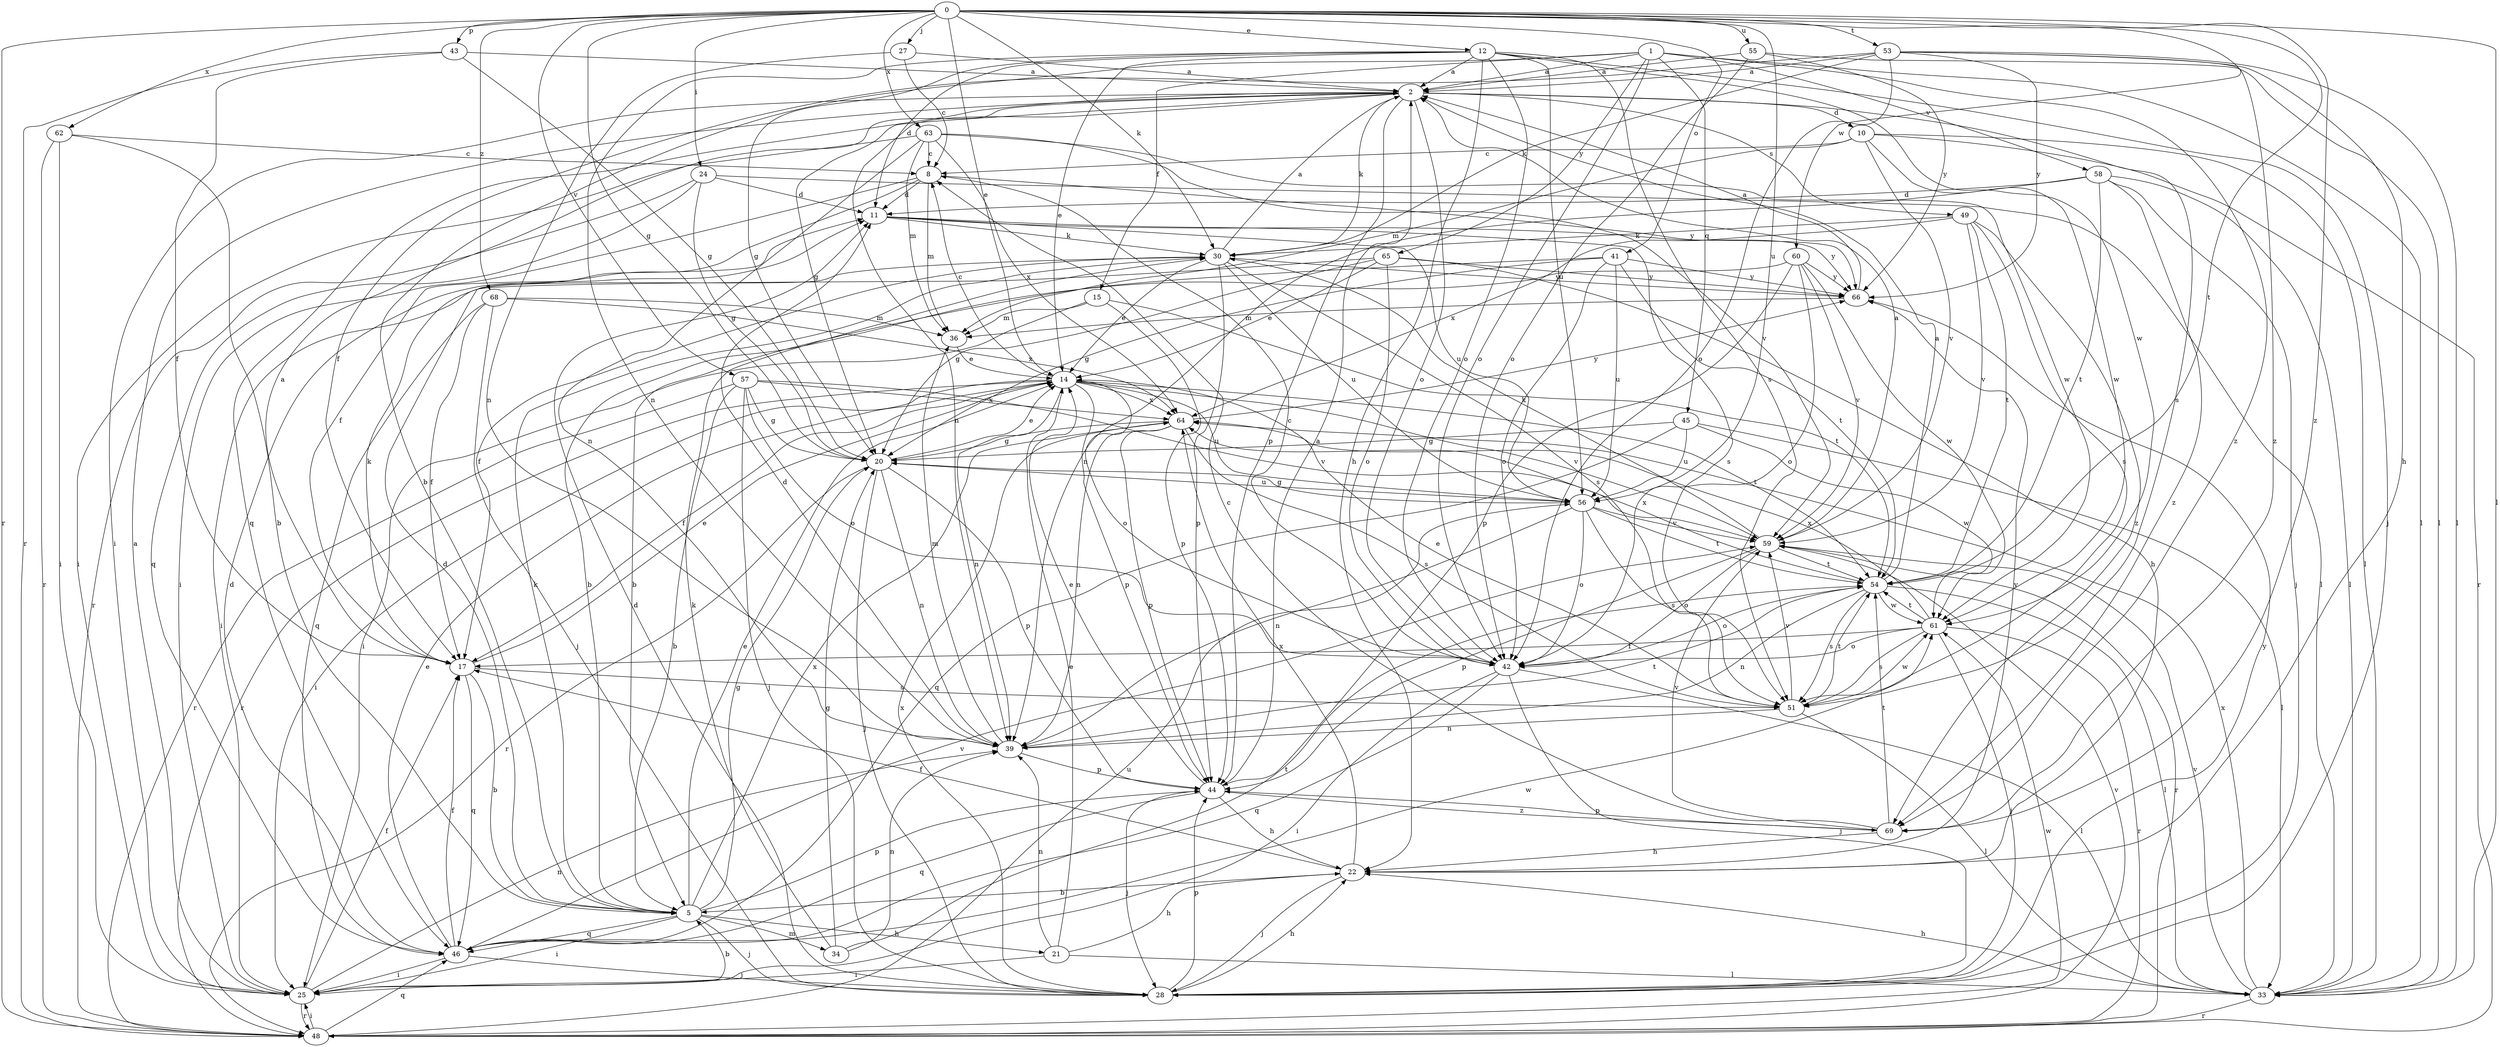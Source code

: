 strict digraph  {
0;
1;
2;
5;
8;
10;
11;
12;
14;
15;
17;
20;
21;
22;
24;
25;
27;
28;
30;
33;
34;
36;
39;
41;
42;
43;
44;
45;
46;
48;
49;
51;
53;
54;
55;
56;
57;
58;
59;
60;
61;
62;
63;
64;
65;
66;
68;
69;
0 -> 12  [label=e];
0 -> 14  [label=e];
0 -> 20  [label=g];
0 -> 24  [label=i];
0 -> 27  [label=j];
0 -> 30  [label=k];
0 -> 33  [label=l];
0 -> 41  [label=o];
0 -> 43  [label=p];
0 -> 48  [label=r];
0 -> 53  [label=t];
0 -> 54  [label=t];
0 -> 55  [label=u];
0 -> 56  [label=u];
0 -> 57  [label=v];
0 -> 60  [label=w];
0 -> 62  [label=x];
0 -> 63  [label=x];
0 -> 68  [label=z];
0 -> 69  [label=z];
1 -> 2  [label=a];
1 -> 5  [label=b];
1 -> 15  [label=f];
1 -> 33  [label=l];
1 -> 42  [label=o];
1 -> 45  [label=q];
1 -> 58  [label=v];
1 -> 65  [label=y];
1 -> 69  [label=z];
2 -> 10  [label=d];
2 -> 20  [label=g];
2 -> 25  [label=i];
2 -> 30  [label=k];
2 -> 39  [label=n];
2 -> 42  [label=o];
2 -> 44  [label=p];
2 -> 46  [label=q];
2 -> 49  [label=s];
2 -> 51  [label=s];
5 -> 11  [label=d];
5 -> 14  [label=e];
5 -> 20  [label=g];
5 -> 21  [label=h];
5 -> 25  [label=i];
5 -> 28  [label=j];
5 -> 30  [label=k];
5 -> 34  [label=m];
5 -> 44  [label=p];
5 -> 46  [label=q];
5 -> 64  [label=x];
8 -> 11  [label=d];
8 -> 17  [label=f];
8 -> 25  [label=i];
8 -> 36  [label=m];
8 -> 66  [label=y];
10 -> 8  [label=c];
10 -> 33  [label=l];
10 -> 36  [label=m];
10 -> 48  [label=r];
10 -> 59  [label=v];
10 -> 61  [label=w];
11 -> 30  [label=k];
11 -> 51  [label=s];
11 -> 56  [label=u];
11 -> 66  [label=y];
12 -> 2  [label=a];
12 -> 11  [label=d];
12 -> 14  [label=e];
12 -> 20  [label=g];
12 -> 22  [label=h];
12 -> 28  [label=j];
12 -> 39  [label=n];
12 -> 42  [label=o];
12 -> 51  [label=s];
12 -> 56  [label=u];
12 -> 61  [label=w];
14 -> 8  [label=c];
14 -> 17  [label=f];
14 -> 25  [label=i];
14 -> 39  [label=n];
14 -> 42  [label=o];
14 -> 44  [label=p];
14 -> 48  [label=r];
14 -> 54  [label=t];
14 -> 56  [label=u];
14 -> 59  [label=v];
14 -> 64  [label=x];
15 -> 25  [label=i];
15 -> 36  [label=m];
15 -> 44  [label=p];
15 -> 54  [label=t];
17 -> 2  [label=a];
17 -> 5  [label=b];
17 -> 14  [label=e];
17 -> 30  [label=k];
17 -> 46  [label=q];
17 -> 51  [label=s];
20 -> 14  [label=e];
20 -> 28  [label=j];
20 -> 39  [label=n];
20 -> 44  [label=p];
20 -> 48  [label=r];
20 -> 56  [label=u];
21 -> 14  [label=e];
21 -> 22  [label=h];
21 -> 25  [label=i];
21 -> 33  [label=l];
21 -> 39  [label=n];
22 -> 5  [label=b];
22 -> 17  [label=f];
22 -> 28  [label=j];
22 -> 64  [label=x];
22 -> 66  [label=y];
24 -> 11  [label=d];
24 -> 20  [label=g];
24 -> 33  [label=l];
24 -> 46  [label=q];
24 -> 48  [label=r];
25 -> 2  [label=a];
25 -> 5  [label=b];
25 -> 17  [label=f];
25 -> 39  [label=n];
25 -> 48  [label=r];
27 -> 2  [label=a];
27 -> 8  [label=c];
27 -> 39  [label=n];
28 -> 11  [label=d];
28 -> 22  [label=h];
28 -> 44  [label=p];
28 -> 64  [label=x];
28 -> 66  [label=y];
30 -> 2  [label=a];
30 -> 14  [label=e];
30 -> 17  [label=f];
30 -> 44  [label=p];
30 -> 51  [label=s];
30 -> 56  [label=u];
30 -> 66  [label=y];
33 -> 22  [label=h];
33 -> 48  [label=r];
33 -> 59  [label=v];
33 -> 64  [label=x];
34 -> 20  [label=g];
34 -> 30  [label=k];
34 -> 39  [label=n];
34 -> 54  [label=t];
36 -> 14  [label=e];
39 -> 11  [label=d];
39 -> 36  [label=m];
39 -> 44  [label=p];
39 -> 54  [label=t];
41 -> 5  [label=b];
41 -> 20  [label=g];
41 -> 42  [label=o];
41 -> 54  [label=t];
41 -> 56  [label=u];
41 -> 66  [label=y];
42 -> 8  [label=c];
42 -> 25  [label=i];
42 -> 28  [label=j];
42 -> 33  [label=l];
42 -> 46  [label=q];
43 -> 2  [label=a];
43 -> 17  [label=f];
43 -> 20  [label=g];
43 -> 48  [label=r];
44 -> 2  [label=a];
44 -> 14  [label=e];
44 -> 22  [label=h];
44 -> 28  [label=j];
44 -> 46  [label=q];
44 -> 69  [label=z];
45 -> 20  [label=g];
45 -> 33  [label=l];
45 -> 46  [label=q];
45 -> 56  [label=u];
45 -> 61  [label=w];
46 -> 11  [label=d];
46 -> 14  [label=e];
46 -> 17  [label=f];
46 -> 25  [label=i];
46 -> 28  [label=j];
46 -> 59  [label=v];
46 -> 61  [label=w];
48 -> 25  [label=i];
48 -> 46  [label=q];
48 -> 56  [label=u];
48 -> 59  [label=v];
48 -> 61  [label=w];
49 -> 30  [label=k];
49 -> 51  [label=s];
49 -> 54  [label=t];
49 -> 59  [label=v];
49 -> 64  [label=x];
49 -> 69  [label=z];
51 -> 14  [label=e];
51 -> 33  [label=l];
51 -> 39  [label=n];
51 -> 54  [label=t];
51 -> 59  [label=v];
51 -> 61  [label=w];
53 -> 2  [label=a];
53 -> 17  [label=f];
53 -> 22  [label=h];
53 -> 30  [label=k];
53 -> 33  [label=l];
53 -> 42  [label=o];
53 -> 66  [label=y];
53 -> 69  [label=z];
54 -> 2  [label=a];
54 -> 33  [label=l];
54 -> 39  [label=n];
54 -> 42  [label=o];
54 -> 51  [label=s];
54 -> 61  [label=w];
54 -> 64  [label=x];
55 -> 2  [label=a];
55 -> 33  [label=l];
55 -> 42  [label=o];
55 -> 66  [label=y];
56 -> 20  [label=g];
56 -> 39  [label=n];
56 -> 42  [label=o];
56 -> 51  [label=s];
56 -> 54  [label=t];
56 -> 59  [label=v];
57 -> 5  [label=b];
57 -> 20  [label=g];
57 -> 28  [label=j];
57 -> 42  [label=o];
57 -> 48  [label=r];
57 -> 59  [label=v];
57 -> 64  [label=x];
58 -> 11  [label=d];
58 -> 28  [label=j];
58 -> 33  [label=l];
58 -> 39  [label=n];
58 -> 54  [label=t];
58 -> 69  [label=z];
59 -> 2  [label=a];
59 -> 30  [label=k];
59 -> 42  [label=o];
59 -> 44  [label=p];
59 -> 48  [label=r];
59 -> 54  [label=t];
60 -> 5  [label=b];
60 -> 42  [label=o];
60 -> 44  [label=p];
60 -> 59  [label=v];
60 -> 61  [label=w];
60 -> 66  [label=y];
61 -> 17  [label=f];
61 -> 28  [label=j];
61 -> 42  [label=o];
61 -> 48  [label=r];
61 -> 51  [label=s];
61 -> 54  [label=t];
61 -> 64  [label=x];
62 -> 5  [label=b];
62 -> 8  [label=c];
62 -> 25  [label=i];
62 -> 48  [label=r];
63 -> 8  [label=c];
63 -> 25  [label=i];
63 -> 36  [label=m];
63 -> 39  [label=n];
63 -> 59  [label=v];
63 -> 61  [label=w];
63 -> 64  [label=x];
64 -> 20  [label=g];
64 -> 39  [label=n];
64 -> 44  [label=p];
64 -> 51  [label=s];
64 -> 66  [label=y];
65 -> 14  [label=e];
65 -> 20  [label=g];
65 -> 22  [label=h];
65 -> 25  [label=i];
65 -> 42  [label=o];
65 -> 66  [label=y];
66 -> 2  [label=a];
66 -> 36  [label=m];
68 -> 17  [label=f];
68 -> 28  [label=j];
68 -> 36  [label=m];
68 -> 46  [label=q];
68 -> 64  [label=x];
69 -> 8  [label=c];
69 -> 22  [label=h];
69 -> 44  [label=p];
69 -> 54  [label=t];
69 -> 59  [label=v];
}
